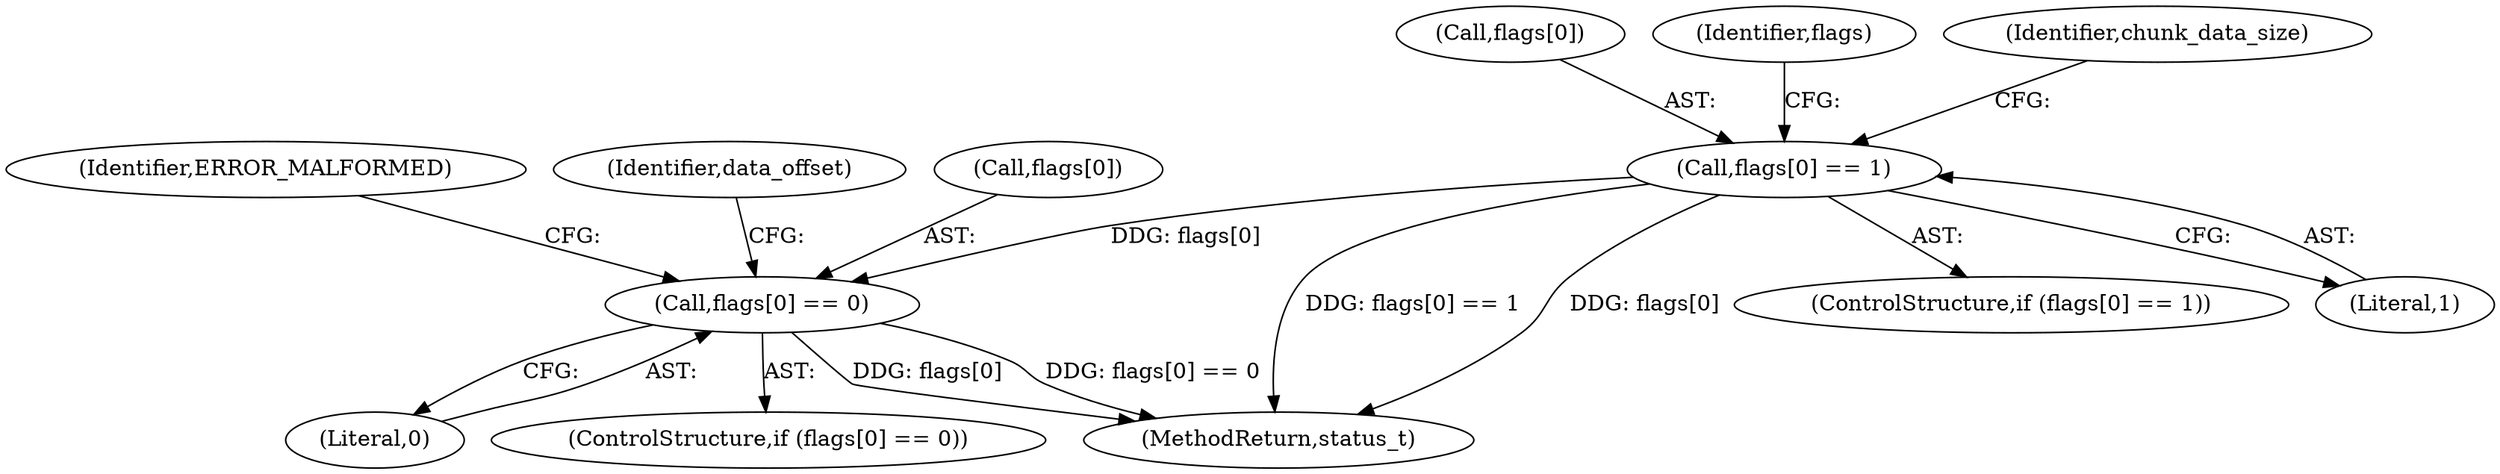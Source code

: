digraph "0_Android_463a6f807e187828442949d1924e143cf07778c6@array" {
"1002503" [label="(Call,flags[0] == 1)"];
"1002532" [label="(Call,flags[0] == 0)"];
"1002559" [label="(Identifier,ERROR_MALFORMED)"];
"1002531" [label="(ControlStructure,if (flags[0] == 0))"];
"1002504" [label="(Call,flags[0])"];
"1002507" [label="(Literal,1)"];
"1002534" [label="(Identifier,flags)"];
"1002918" [label="(MethodReturn,status_t)"];
"1002532" [label="(Call,flags[0] == 0)"];
"1002502" [label="(ControlStructure,if (flags[0] == 1))"];
"1002511" [label="(Identifier,chunk_data_size)"];
"1002541" [label="(Identifier,data_offset)"];
"1002503" [label="(Call,flags[0] == 1)"];
"1002533" [label="(Call,flags[0])"];
"1002536" [label="(Literal,0)"];
"1002503" -> "1002502"  [label="AST: "];
"1002503" -> "1002507"  [label="CFG: "];
"1002504" -> "1002503"  [label="AST: "];
"1002507" -> "1002503"  [label="AST: "];
"1002511" -> "1002503"  [label="CFG: "];
"1002534" -> "1002503"  [label="CFG: "];
"1002503" -> "1002918"  [label="DDG: flags[0] == 1"];
"1002503" -> "1002918"  [label="DDG: flags[0]"];
"1002503" -> "1002532"  [label="DDG: flags[0]"];
"1002532" -> "1002531"  [label="AST: "];
"1002532" -> "1002536"  [label="CFG: "];
"1002533" -> "1002532"  [label="AST: "];
"1002536" -> "1002532"  [label="AST: "];
"1002541" -> "1002532"  [label="CFG: "];
"1002559" -> "1002532"  [label="CFG: "];
"1002532" -> "1002918"  [label="DDG: flags[0] == 0"];
"1002532" -> "1002918"  [label="DDG: flags[0]"];
}
